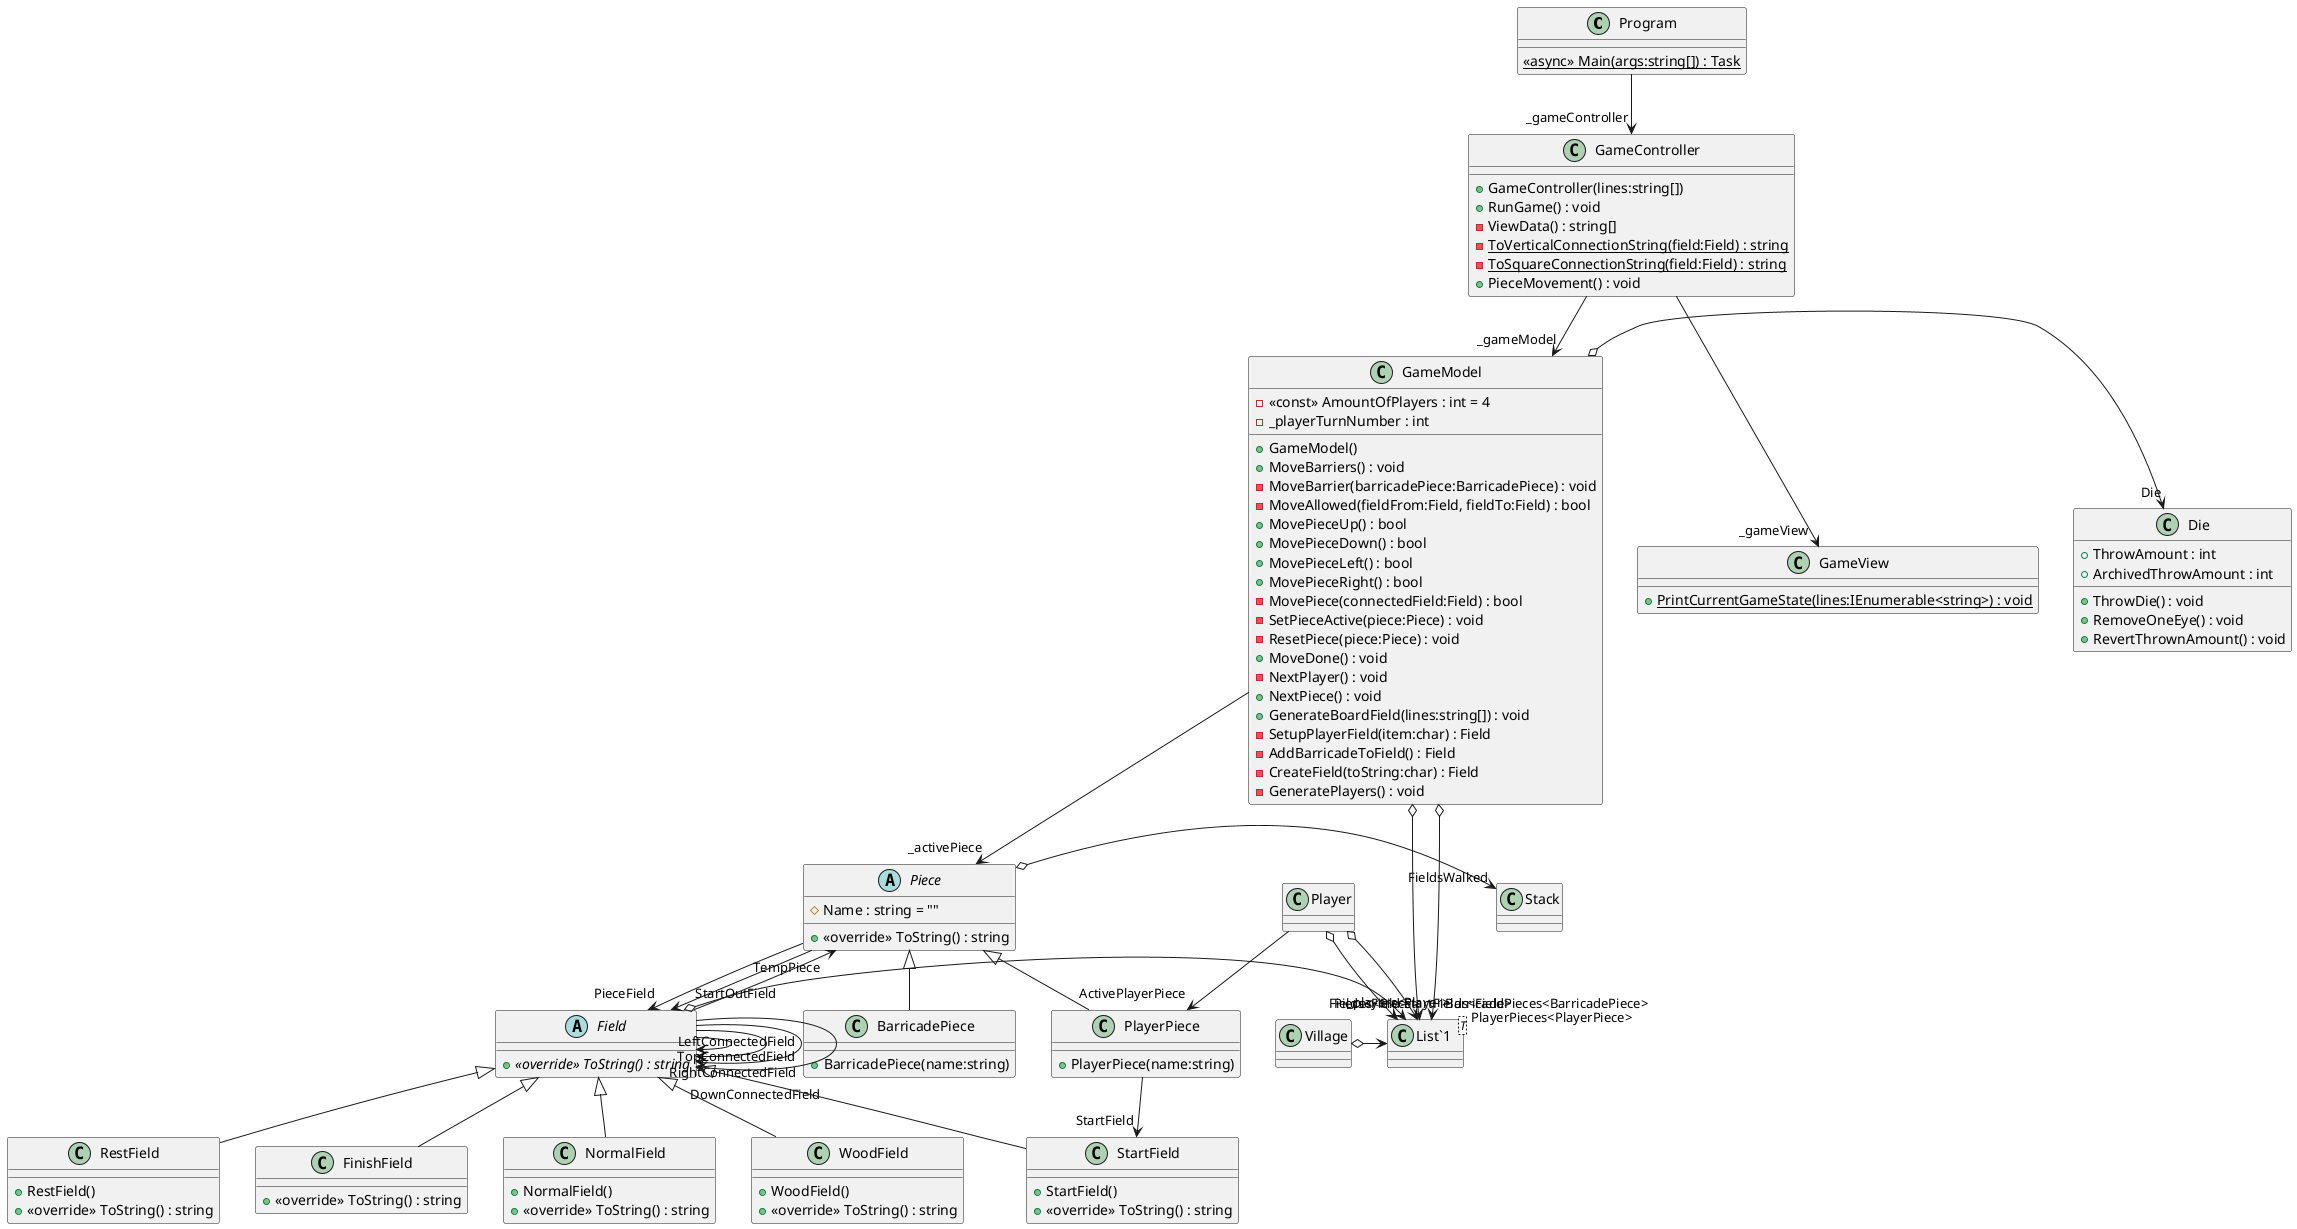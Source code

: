 @startuml
class Program {
    {static} <<async>> Main(args:string[]) : Task
}
Program --> "_gameController" GameController
abstract class Piece {
    # Name : string = ""
    + <<override>> ToString() : string
}
Piece --> "PieceField" Field
Piece --> "StartOutField" Field
Piece o-> "FieldsWalked" Stack
class WoodField {
    + WoodField()
    + <<override>> ToString() : string
}
Field <|-- WoodField
class Village {
}
class "List`1"<T> {
}
Village o-> "Fields<Field>" "List`1"
abstract class Field {
    + {abstract} <<override>> ToString() : string
}
class "List`1"<T> {
}
Field o-> "Pieces<Piece>" "List`1"
Field --> "TempPiece" Piece
Field --> "LeftConnectedField" Field
Field --> "RightConnectedField" Field
Field --> "TopConnectedField" Field
Field --> "DownConnectedField" Field
class Player {
}
class "List`1"<T> {
}
Player o-> "StartFields<Field>" "List`1"
Player o-> "PlayerPieces<PlayerPiece>" "List`1"
Player --> "ActivePlayerPiece" PlayerPiece
class Die {
    + ThrowAmount : int
    + ArchivedThrowAmount : int
    + ThrowDie() : void
    + RemoveOneEye() : void
    + RevertThrownAmount() : void
}
class GameModel {
    - <<const>> AmountOfPlayers : int = 4
    - _playerTurnNumber : int
    + GameModel()
    + MoveBarriers() : void
    - MoveBarrier(barricadePiece:BarricadePiece) : void
    - MoveAllowed(fieldFrom:Field, fieldTo:Field) : bool
    + MovePieceUp() : bool
    + MovePieceDown() : bool
    + MovePieceLeft() : bool
    + MovePieceRight() : bool
    - MovePiece(connectedField:Field) : bool
    - SetPieceActive(piece:Piece) : void
    - ResetPiece(piece:Piece) : void
    + MoveDone() : void
    - NextPlayer() : void
    + NextPiece() : void
    + GenerateBoardField(lines:string[]) : void
    - SetupPlayerField(item:char) : Field
    - AddBarricadeToField() : Field
    - CreateField(toString:char) : Field
    - GeneratePlayers() : void
}
class "List`1"<T> {
}
GameModel o-> "BarricadePieces<BarricadePiece>" "List`1"
GameModel o-> "_players<Player>" "List`1"
GameModel --> "_activePiece" Piece
GameModel o-> "Die" Die
class StartField {
    + StartField()
    + <<override>> ToString() : string
}
Field <|-- StartField
class RestField {
    + RestField()
    + <<override>> ToString() : string
}
Field <|-- RestField
class PlayerPiece {
    + PlayerPiece(name:string)
}
Piece <|-- PlayerPiece
PlayerPiece --> "StartField" StartField
class BarricadePiece {
    + BarricadePiece(name:string)
}
Piece <|-- BarricadePiece
class FinishField {
    + <<override>> ToString() : string
}
Field <|-- FinishField
class NormalField {
    + NormalField()
    + <<override>> ToString() : string
}
Field <|-- NormalField
class GameView {
    + {static} PrintCurrentGameState(lines:IEnumerable<string>) : void
}
class GameController {
    + GameController(lines:string[])
    + RunGame() : void
    - ViewData() : string[]
    - {static} ToVerticalConnectionString(field:Field) : string
    - {static} ToSquareConnectionString(field:Field) : string
    + PieceMovement() : void
}
GameController --> "_gameView" GameView
GameController --> "_gameModel" GameModel
@enduml
